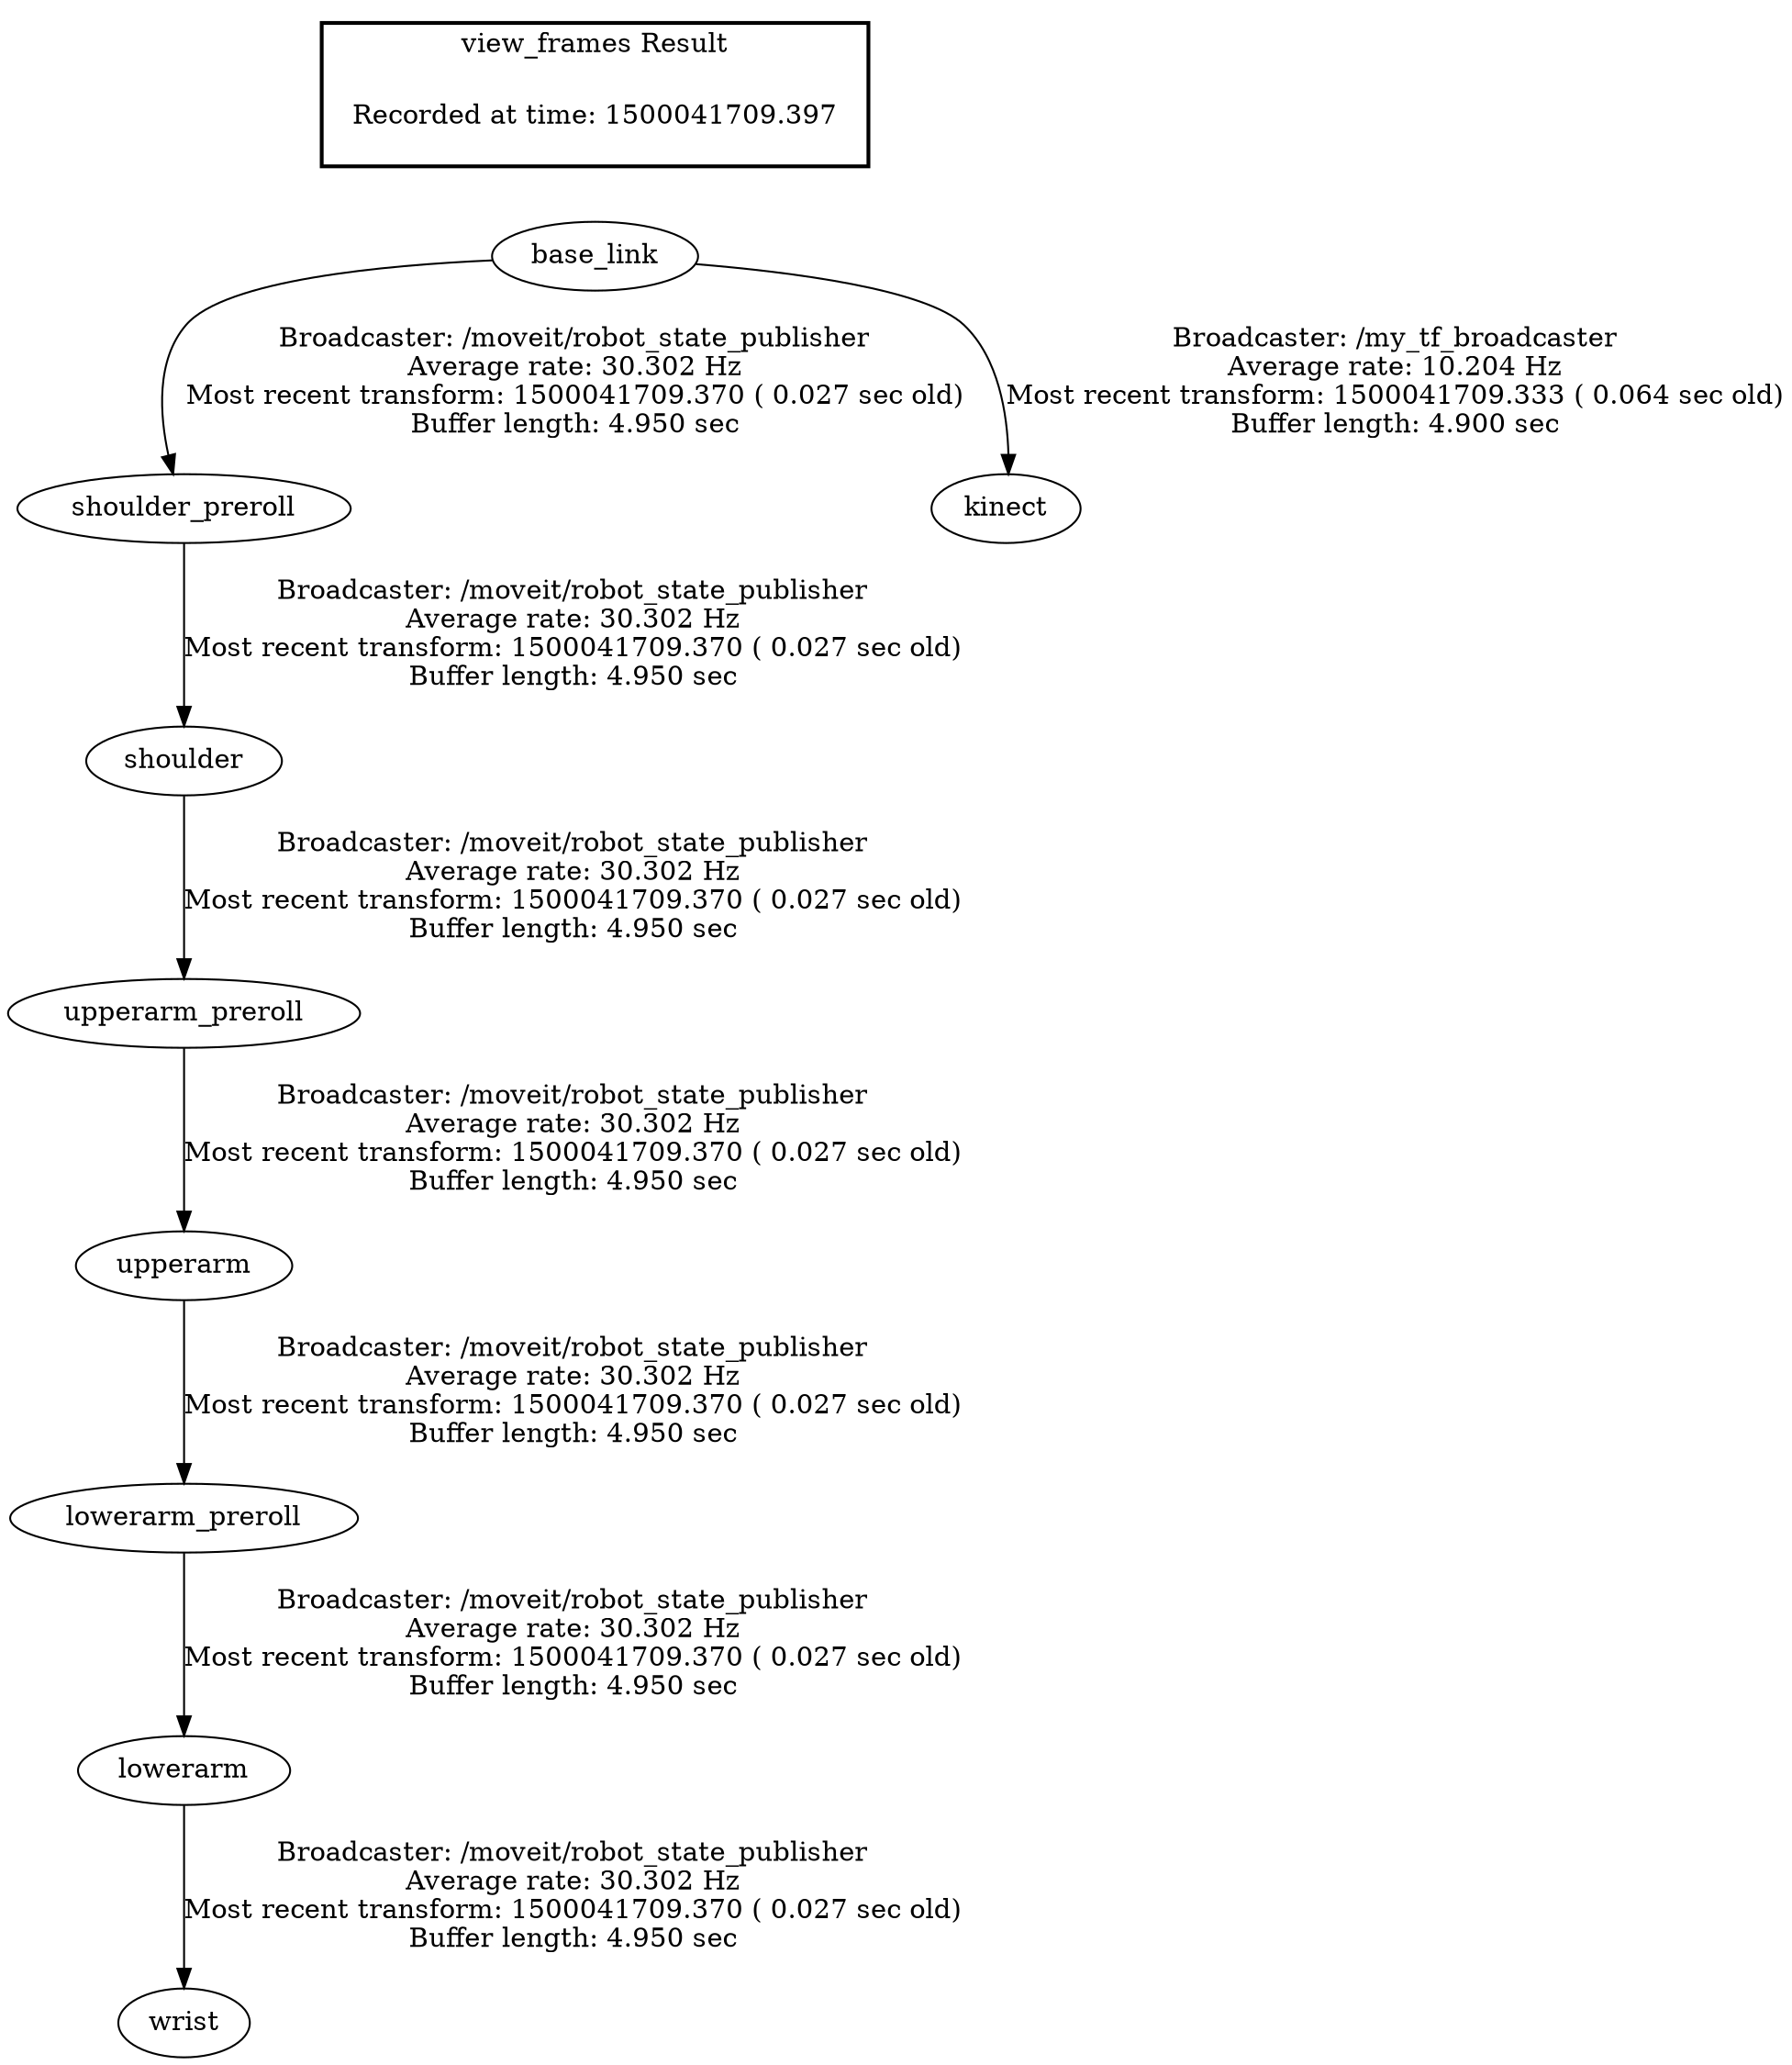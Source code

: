 digraph G {
"upperarm" -> "lowerarm_preroll"[label="Broadcaster: /moveit/robot_state_publisher\nAverage rate: 30.302 Hz\nMost recent transform: 1500041709.370 ( 0.027 sec old)\nBuffer length: 4.950 sec\n"];
"upperarm_preroll" -> "upperarm"[label="Broadcaster: /moveit/robot_state_publisher\nAverage rate: 30.302 Hz\nMost recent transform: 1500041709.370 ( 0.027 sec old)\nBuffer length: 4.950 sec\n"];
"lowerarm_preroll" -> "lowerarm"[label="Broadcaster: /moveit/robot_state_publisher\nAverage rate: 30.302 Hz\nMost recent transform: 1500041709.370 ( 0.027 sec old)\nBuffer length: 4.950 sec\n"];
"shoulder" -> "upperarm_preroll"[label="Broadcaster: /moveit/robot_state_publisher\nAverage rate: 30.302 Hz\nMost recent transform: 1500041709.370 ( 0.027 sec old)\nBuffer length: 4.950 sec\n"];
"shoulder_preroll" -> "shoulder"[label="Broadcaster: /moveit/robot_state_publisher\nAverage rate: 30.302 Hz\nMost recent transform: 1500041709.370 ( 0.027 sec old)\nBuffer length: 4.950 sec\n"];
"base_link" -> "shoulder_preroll"[label="Broadcaster: /moveit/robot_state_publisher\nAverage rate: 30.302 Hz\nMost recent transform: 1500041709.370 ( 0.027 sec old)\nBuffer length: 4.950 sec\n"];
"lowerarm" -> "wrist"[label="Broadcaster: /moveit/robot_state_publisher\nAverage rate: 30.302 Hz\nMost recent transform: 1500041709.370 ( 0.027 sec old)\nBuffer length: 4.950 sec\n"];
"base_link" -> "kinect"[label="Broadcaster: /my_tf_broadcaster\nAverage rate: 10.204 Hz\nMost recent transform: 1500041709.333 ( 0.064 sec old)\nBuffer length: 4.900 sec\n"];
edge [style=invis];
 subgraph cluster_legend { style=bold; color=black; label ="view_frames Result";
"Recorded at time: 1500041709.397"[ shape=plaintext ] ;
 }->"base_link";
}